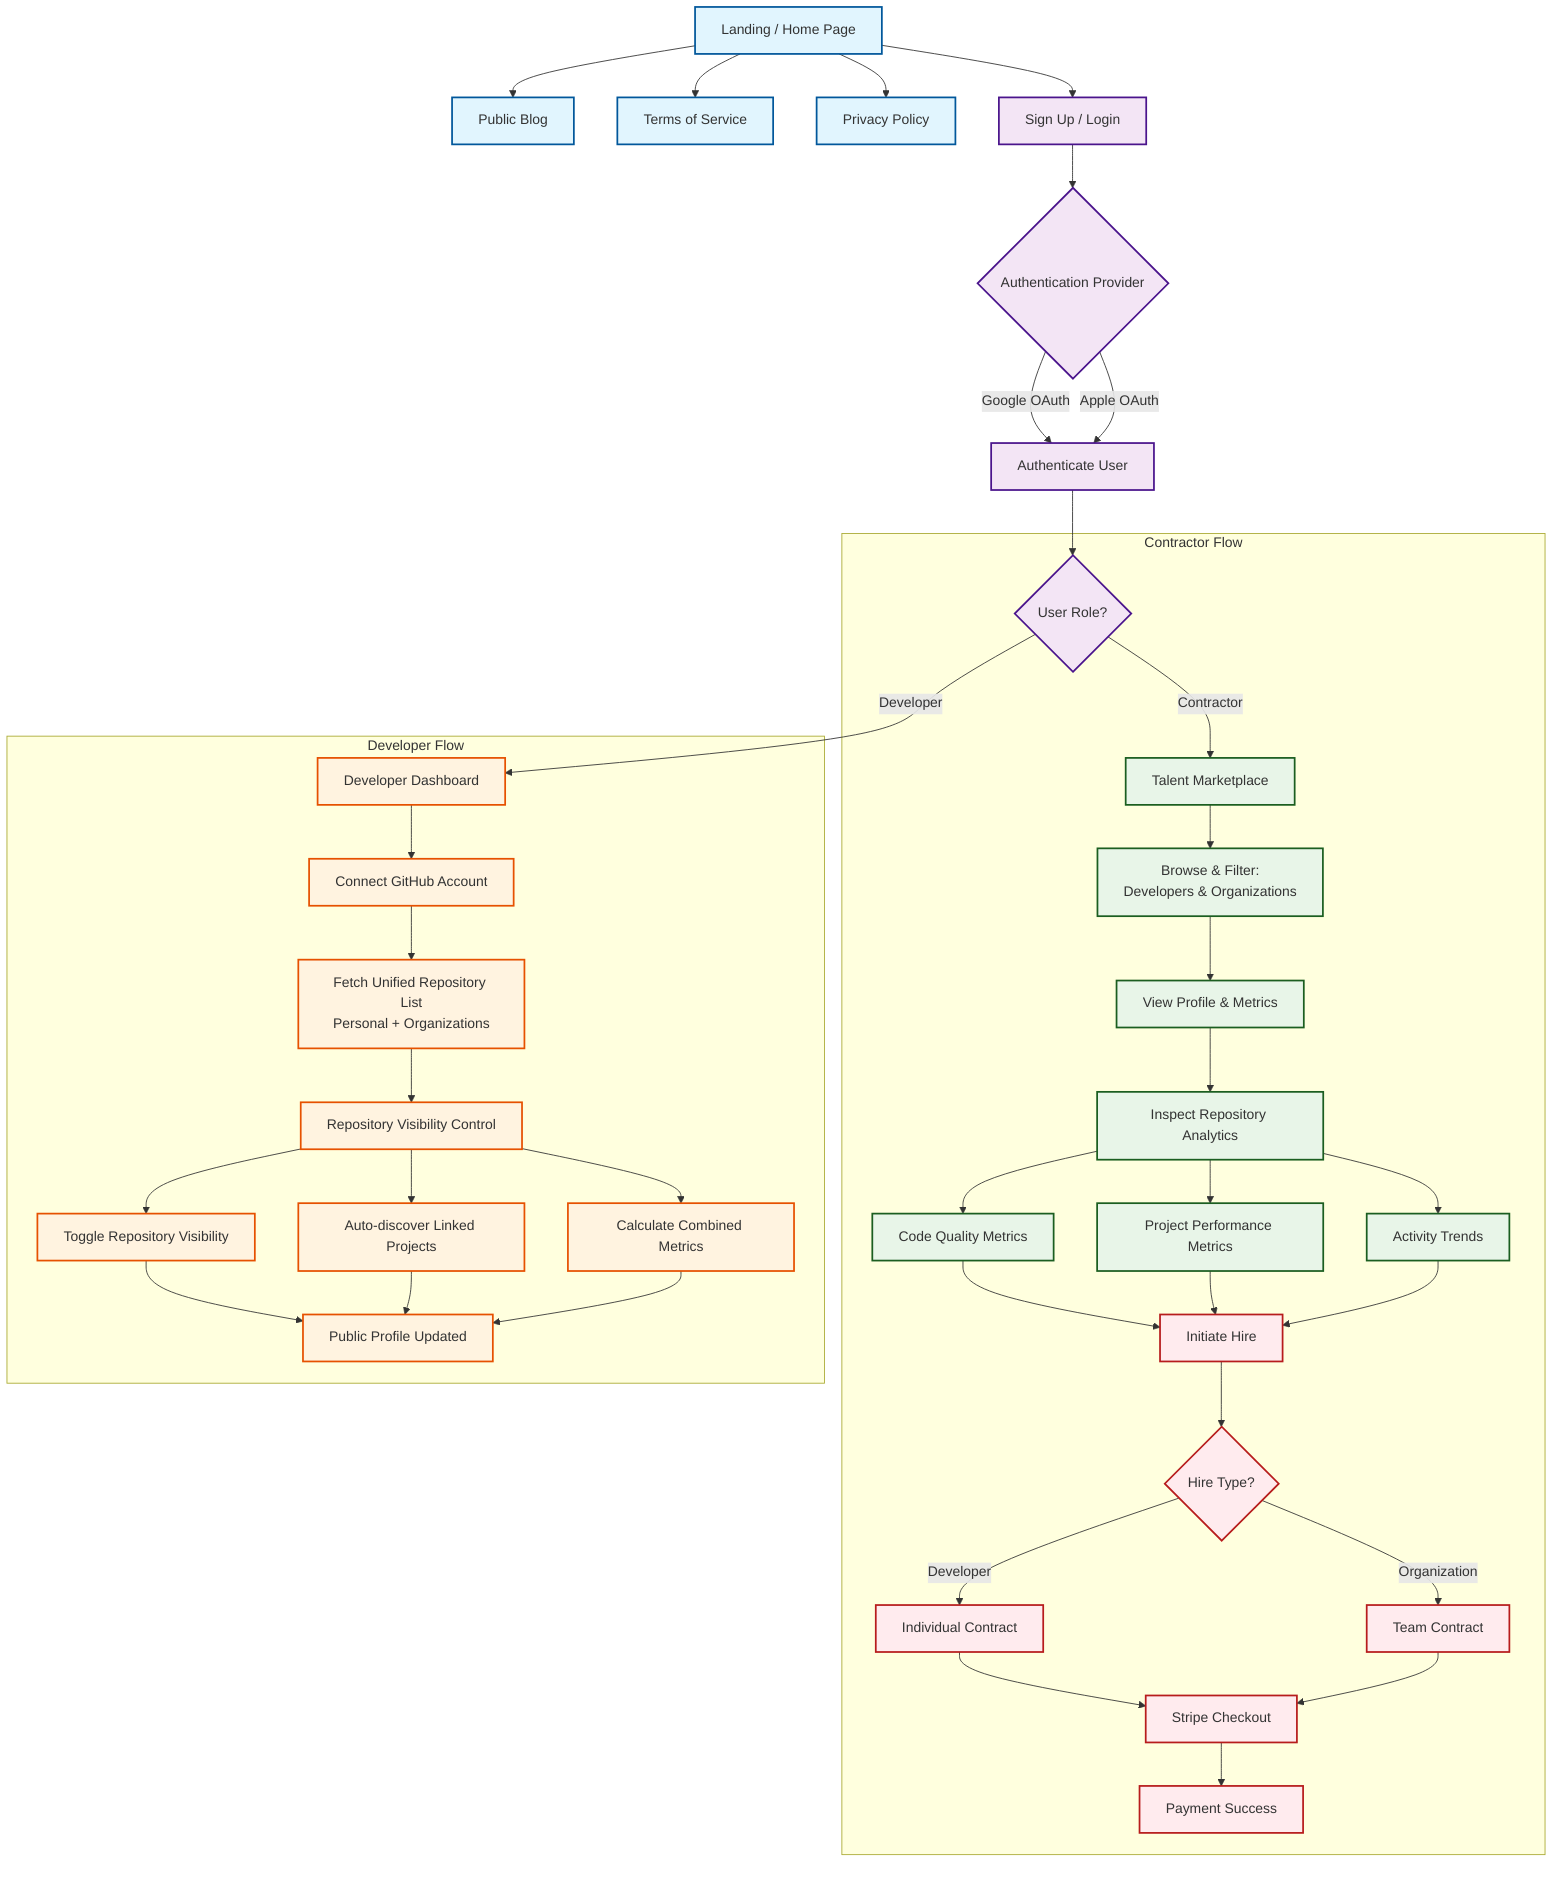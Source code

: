 flowchart TD
    classDef publicPage fill:#e1f5fe,stroke:#01579b,stroke-width:2px
    classDef authPage fill:#f3e5f5,stroke:#4a148c,stroke-width:2px
    classDef contractorPage fill:#e8f5e8,stroke:#1b5e20,stroke-width:2px
    classDef developerPage fill:#fff3e0,stroke:#e65100,stroke-width:2px
    classDef actionPage fill:#ffebee,stroke:#b71c1c,stroke-width:2px
    classDef externalService fill:#f5f5f5,stroke:#616161,stroke-width:2px

    A[Landing / Home Page] --> B[Public Blog]
    A --> C[Terms of Service]
    A --> D[Privacy Policy]

    A --> E[Sign Up / Login]
    E --> E1{Authentication Provider}
    E1 -->|Google OAuth| E2[Authenticate User]
    E1 -->|Apple OAuth| E2

    E2 --> F{User Role?}

    subgraph G [Contractor Flow]
        direction TB
        F -->|Contractor| G1[Talent Marketplace]
        G1 --> G2[Browse & Filter:<br/>Developers & Organizations]
        G2 --> G3[View Profile & Metrics]
        
        G3 --> G4[Inspect Repository Analytics]
        G4 --> G5[Code Quality Metrics]
        G4 --> G6[Project Performance Metrics]
        G4 --> G7[Activity Trends]
        
        G5 --> G8[Initiate Hire]
        G6 --> G8
        G7 --> G8
        
        G8 --> G9{ Hire Type? }
        G9 -->|Developer| G10[Individual Contract]
        G9 -->|Organization| G11[Team Contract]
        G10 --> G12[Stripe Checkout]
        G11 --> G12
        G12 --> G13[Payment Success]
    end

    subgraph H [Developer Flow]
        direction TB
        F -->|Developer| H1[Developer Dashboard]
        H1 --> H2[Connect GitHub Account]
        H2 --> H3[Fetch Unified Repository List<br/>Personal + Organizations]
        
        H3 --> H4[Repository Visibility Control]
        H4 --> H5[Toggle Repository Visibility]
        H4 --> H6[Auto-discover Linked Projects]
        H4 --> H7[Calculate Combined Metrics]
        
        H5 --> H8[Public Profile Updated]
        H6 --> H8
        H7 --> H8
    end

    %% Apply colors
    class A,B,C,D publicPage
    class E,E1,E2,F authPage
    class G1,G2,G3,G4,G5,G6,G7 contractorPage
    class H1,H2,H3,H4,H5,H6,H7,H8 developerPage
    class G8,G9,G10,G11,G12,G13 actionPage